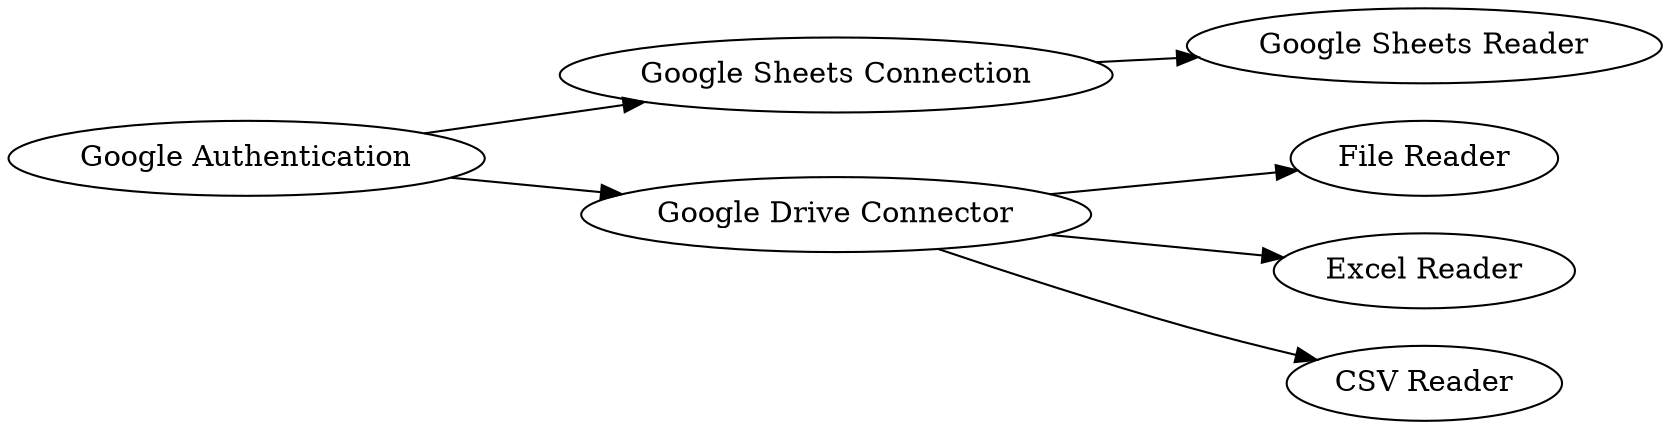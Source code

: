 digraph {
	1 [label="Google Authentication"]
	2 [label="Google Sheets Reader"]
	4 [label="Google Sheets Connection"]
	5 [label="Google Drive Connector"]
	6 [label="File Reader"]
	7 [label="Excel Reader"]
	8 [label="CSV Reader"]
	1 -> 5
	1 -> 4
	4 -> 2
	5 -> 7
	5 -> 6
	5 -> 8
	rankdir=LR
}
